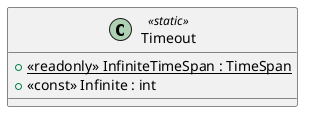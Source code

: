 @startuml
class Timeout <<static>> {
    + {static} <<readonly>> InfiniteTimeSpan : TimeSpan
    + <<const>> Infinite : int
}
@enduml
